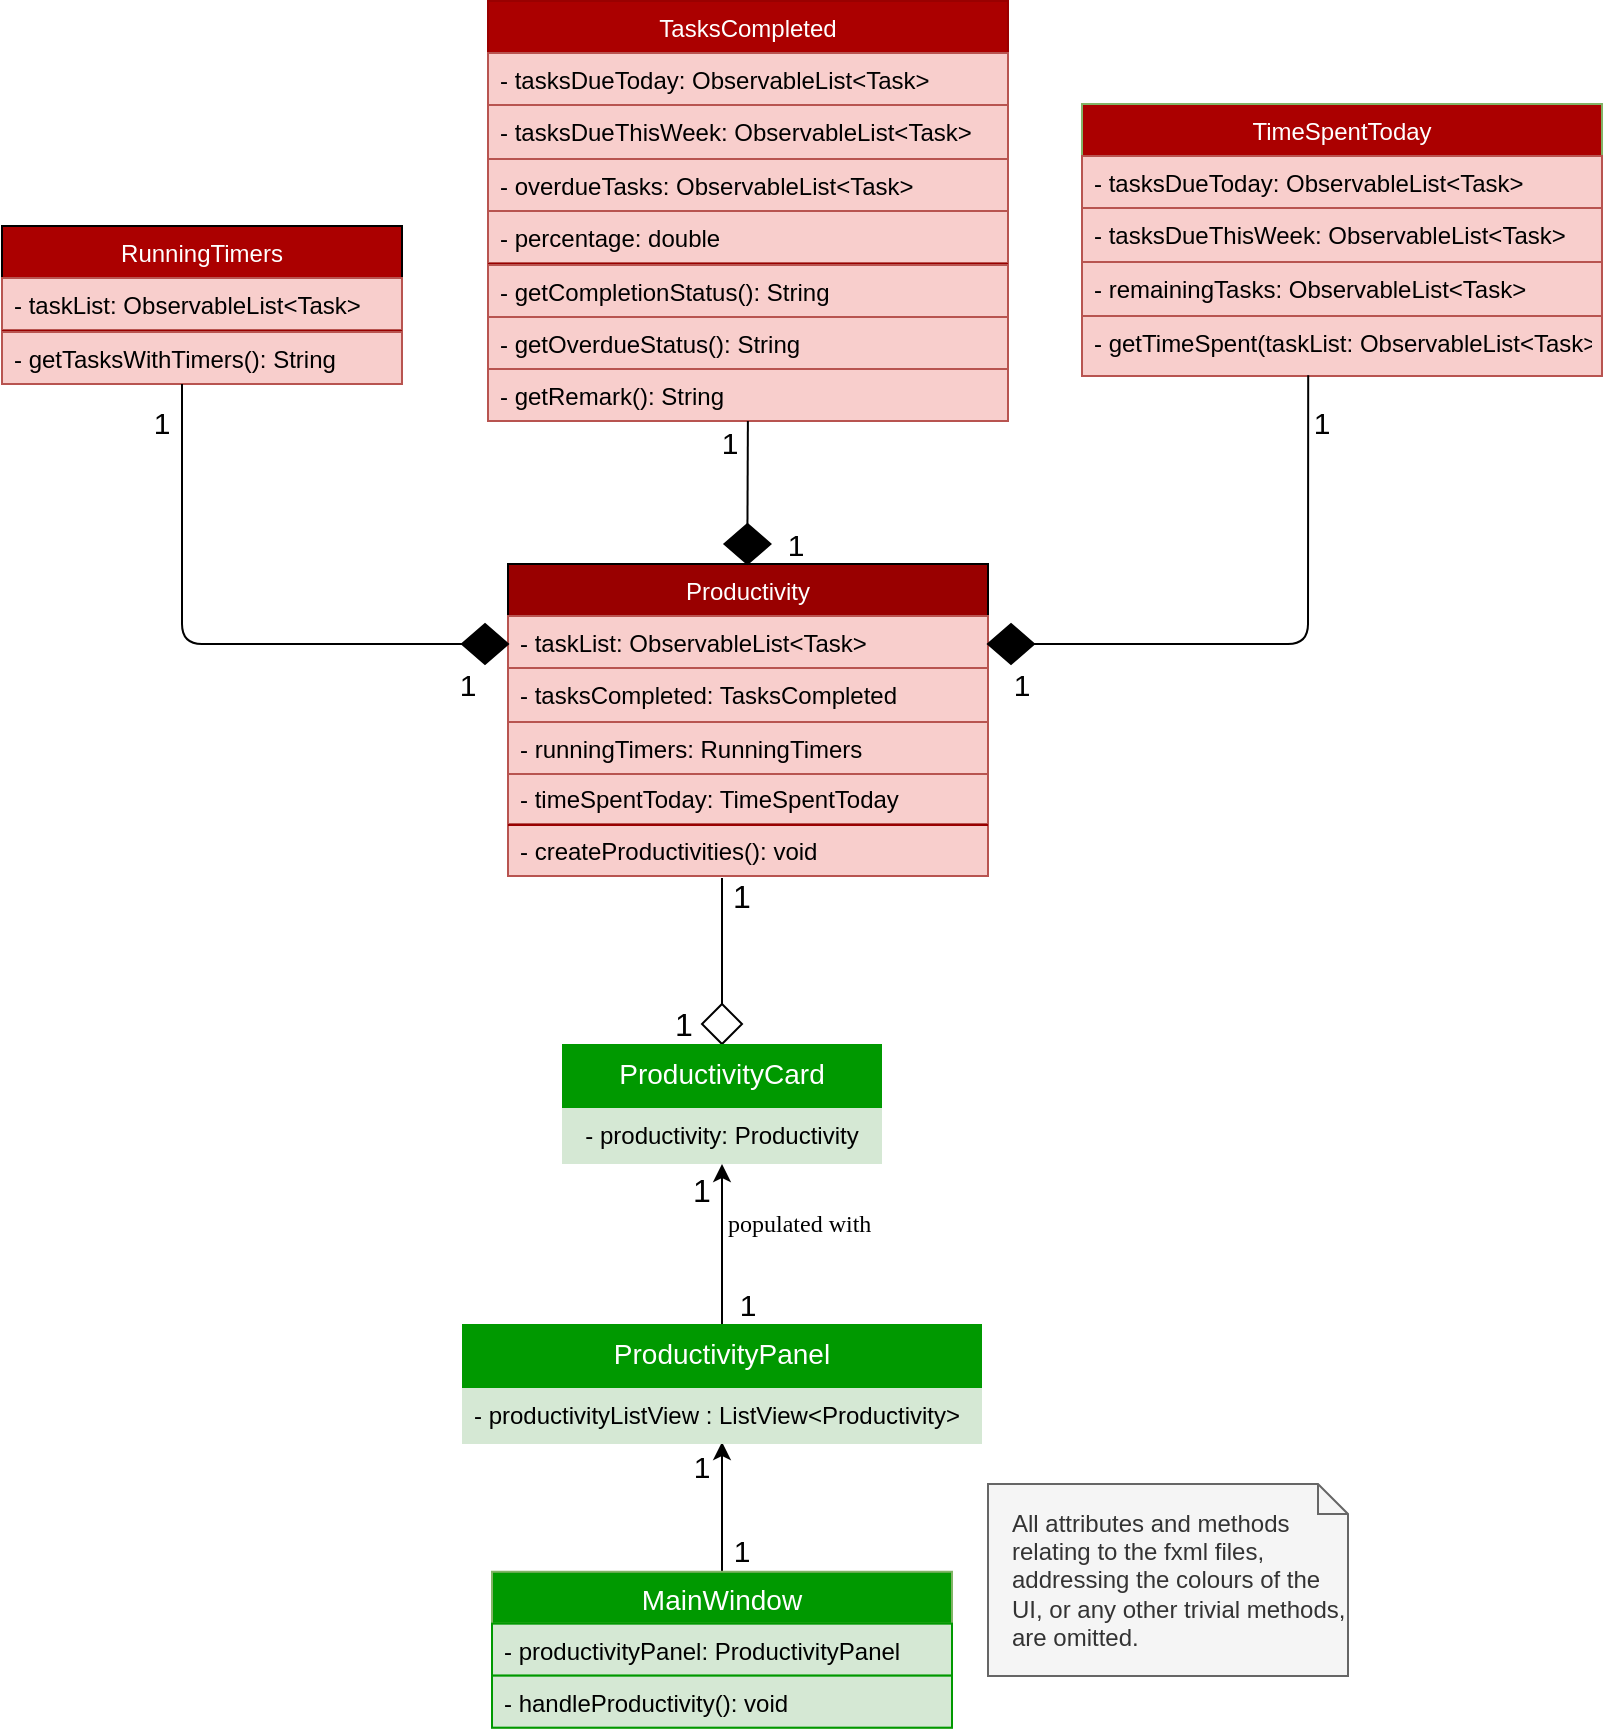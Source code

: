 <mxfile version="12.9.10" type="device"><diagram id="C5RBs43oDa-KdzZeNtuy" name="Page-1"><mxGraphModel dx="1165" dy="457" grid="1" gridSize="10" guides="1" tooltips="1" connect="1" arrows="1" fold="1" page="1" pageScale="1" pageWidth="827" pageHeight="1169" math="0" shadow="0"><root><mxCell id="WIyWlLk6GJQsqaUBKTNV-0"/><mxCell id="WIyWlLk6GJQsqaUBKTNV-1" parent="WIyWlLk6GJQsqaUBKTNV-0"/><mxCell id="N3r-nHPC7QlfrCp580zx-54" value="- timeSpentToday: TimeSpentToday" style="text;strokeColor=#b85450;fillColor=#f8cecc;align=left;verticalAlign=top;spacingLeft=4;spacingRight=4;overflow=hidden;rotatable=0;points=[[0,0.5],[1,0.5]];portConstraint=eastwest;labelBackgroundColor=none;" parent="WIyWlLk6GJQsqaUBKTNV-1" vertex="1"><mxGeometry x="373" y="404" width="240" height="26" as="geometry"/></mxCell><mxCell id="N3r-nHPC7QlfrCp580zx-55" value="TimeSpentToday" style="swimlane;fontStyle=0;align=center;verticalAlign=top;childLayout=stackLayout;horizontal=1;startSize=26;horizontalStack=0;resizeParent=1;resizeParentMax=0;resizeLast=0;collapsible=1;marginBottom=0;labelBackgroundColor=none;fillColor=#AB0000;strokeColor=#82b366;fontColor=#FFFFFF;" parent="WIyWlLk6GJQsqaUBKTNV-1" vertex="1"><mxGeometry x="660" y="70" width="260" height="107" as="geometry"><mxRectangle x="280" y="40" width="100" height="26" as="alternateBounds"/></mxGeometry></mxCell><mxCell id="N3r-nHPC7QlfrCp580zx-56" value="- tasksDueToday: ObservableList&lt;Task&gt;" style="text;strokeColor=#b85450;fillColor=#f8cecc;align=left;verticalAlign=top;spacingLeft=4;spacingRight=4;overflow=hidden;rotatable=0;points=[[0,0.5],[1,0.5]];portConstraint=eastwest;labelBackgroundColor=none;" parent="N3r-nHPC7QlfrCp580zx-55" vertex="1"><mxGeometry y="26" width="260" height="26" as="geometry"/></mxCell><mxCell id="N3r-nHPC7QlfrCp580zx-57" value="- tasksDueThisWeek: ObservableList&lt;Task&gt;" style="text;strokeColor=#b85450;fillColor=#f8cecc;align=left;verticalAlign=top;spacingLeft=4;spacingRight=4;overflow=hidden;rotatable=0;points=[[0,0.5],[1,0.5]];portConstraint=eastwest;labelBackgroundColor=none;" parent="N3r-nHPC7QlfrCp580zx-55" vertex="1"><mxGeometry y="52" width="260" height="27" as="geometry"/></mxCell><mxCell id="N3r-nHPC7QlfrCp580zx-58" value="- remainingTasks: ObservableList&lt;Task&gt;" style="text;strokeColor=#b85450;fillColor=#f8cecc;align=left;verticalAlign=top;spacingLeft=4;spacingRight=4;overflow=hidden;rotatable=0;points=[[0,0.5],[1,0.5]];portConstraint=eastwest;labelBackgroundColor=none;" parent="N3r-nHPC7QlfrCp580zx-55" vertex="1"><mxGeometry y="79" width="260" height="27" as="geometry"/></mxCell><mxCell id="N3r-nHPC7QlfrCp580zx-59" value="" style="line;strokeWidth=1;fillColor=#f8cecc;align=left;verticalAlign=middle;spacingTop=-1;spacingLeft=3;spacingRight=3;rotatable=0;labelPosition=right;points=[];portConstraint=eastwest;labelBackgroundColor=none;strokeColor=#b85450;" parent="N3r-nHPC7QlfrCp580zx-55" vertex="1"><mxGeometry y="106" width="260" height="1" as="geometry"/></mxCell><mxCell id="N3r-nHPC7QlfrCp580zx-60" value="- getTimeSpent(taskList: ObservableList&lt;Task&gt;" style="text;strokeColor=#b85450;fillColor=#f8cecc;align=left;verticalAlign=top;spacingLeft=4;spacingRight=4;overflow=hidden;rotatable=0;points=[[0,0.5],[1,0.5]];portConstraint=eastwest;labelBackgroundColor=none;" parent="WIyWlLk6GJQsqaUBKTNV-1" vertex="1"><mxGeometry x="660" y="176" width="260" height="30" as="geometry"/></mxCell><mxCell id="N3r-nHPC7QlfrCp580zx-61" value="RunningTimers" style="swimlane;fontStyle=0;align=center;verticalAlign=top;childLayout=stackLayout;horizontal=1;startSize=26;horizontalStack=0;resizeParent=1;resizeParentMax=0;resizeLast=0;collapsible=1;marginBottom=0;labelBackgroundColor=none;fillColor=#AB0000;fontColor=#FFFFFF;" parent="WIyWlLk6GJQsqaUBKTNV-1" vertex="1"><mxGeometry x="120" y="131" width="200" height="79" as="geometry"><mxRectangle x="280" y="40" width="100" height="26" as="alternateBounds"/></mxGeometry></mxCell><mxCell id="N3r-nHPC7QlfrCp580zx-62" value="- taskList: ObservableList&lt;Task&gt;" style="text;strokeColor=#b85450;fillColor=#f8cecc;align=left;verticalAlign=top;spacingLeft=4;spacingRight=4;overflow=hidden;rotatable=0;points=[[0,0.5],[1,0.5]];portConstraint=eastwest;labelBackgroundColor=none;" parent="N3r-nHPC7QlfrCp580zx-61" vertex="1"><mxGeometry y="26" width="200" height="26" as="geometry"/></mxCell><mxCell id="N3r-nHPC7QlfrCp580zx-63" value="" style="line;strokeWidth=1;fillColor=none;align=left;verticalAlign=middle;spacingTop=-1;spacingLeft=3;spacingRight=3;rotatable=0;labelPosition=right;points=[];portConstraint=eastwest;labelBackgroundColor=none;strokeColor=#990000;fontColor=#990000;" parent="N3r-nHPC7QlfrCp580zx-61" vertex="1"><mxGeometry y="52" width="200" height="1" as="geometry"/></mxCell><mxCell id="N3r-nHPC7QlfrCp580zx-64" value="- getTasksWithTimers(): String" style="text;strokeColor=#b85450;fillColor=#f8cecc;align=left;verticalAlign=top;spacingLeft=4;spacingRight=4;overflow=hidden;rotatable=0;points=[[0,0.5],[1,0.5]];portConstraint=eastwest;labelBackgroundColor=none;" parent="N3r-nHPC7QlfrCp580zx-61" vertex="1"><mxGeometry y="53" width="200" height="26" as="geometry"/></mxCell><mxCell id="N3r-nHPC7QlfrCp580zx-65" value="- createProductivities(): void" style="text;strokeColor=#b85450;fillColor=#f8cecc;align=left;verticalAlign=top;spacingLeft=4;spacingRight=4;overflow=hidden;rotatable=0;points=[[0,0.5],[1,0.5]];portConstraint=eastwest;labelBackgroundColor=none;" parent="WIyWlLk6GJQsqaUBKTNV-1" vertex="1"><mxGeometry x="373" y="430" width="240" height="26" as="geometry"/></mxCell><mxCell id="N3r-nHPC7QlfrCp580zx-66" value="" style="line;strokeWidth=1;fillColor=none;align=left;verticalAlign=middle;spacingTop=-1;spacingLeft=3;spacingRight=3;rotatable=0;labelPosition=right;points=[];portConstraint=eastwest;labelBackgroundColor=none;strokeColor=#990000;fontColor=#990000;" parent="WIyWlLk6GJQsqaUBKTNV-1" vertex="1"><mxGeometry x="373" y="430" width="240" height="1" as="geometry"/></mxCell><mxCell id="N3r-nHPC7QlfrCp580zx-67" value="Productivity" style="swimlane;fontStyle=0;align=center;verticalAlign=top;childLayout=stackLayout;horizontal=1;startSize=26;horizontalStack=0;resizeParent=1;resizeParentMax=0;resizeLast=0;collapsible=1;marginBottom=0;labelBackgroundColor=none;fillColor=#990000;fontColor=#FFFFFF;" parent="WIyWlLk6GJQsqaUBKTNV-1" vertex="1"><mxGeometry x="373" y="300" width="240" height="105" as="geometry"><mxRectangle x="280" y="40" width="100" height="26" as="alternateBounds"/></mxGeometry></mxCell><mxCell id="N3r-nHPC7QlfrCp580zx-68" value="- taskList: ObservableList&lt;Task&gt;" style="text;strokeColor=#b85450;fillColor=#f8cecc;align=left;verticalAlign=top;spacingLeft=4;spacingRight=4;overflow=hidden;rotatable=0;points=[[0,0.5],[1,0.5]];portConstraint=eastwest;labelBackgroundColor=none;" parent="N3r-nHPC7QlfrCp580zx-67" vertex="1"><mxGeometry y="26" width="240" height="26" as="geometry"/></mxCell><mxCell id="N3r-nHPC7QlfrCp580zx-69" value="- tasksCompleted: TasksCompleted" style="text;strokeColor=#b85450;fillColor=#f8cecc;align=left;verticalAlign=top;spacingLeft=4;spacingRight=4;overflow=hidden;rotatable=0;points=[[0,0.5],[1,0.5]];portConstraint=eastwest;labelBackgroundColor=none;" parent="N3r-nHPC7QlfrCp580zx-67" vertex="1"><mxGeometry y="52" width="240" height="27" as="geometry"/></mxCell><mxCell id="N3r-nHPC7QlfrCp580zx-70" value="- runningTimers: RunningTimers" style="text;strokeColor=#b85450;fillColor=#f8cecc;align=left;verticalAlign=top;spacingLeft=4;spacingRight=4;overflow=hidden;rotatable=0;points=[[0,0.5],[1,0.5]];portConstraint=eastwest;labelBackgroundColor=none;" parent="N3r-nHPC7QlfrCp580zx-67" vertex="1"><mxGeometry y="79" width="240" height="26" as="geometry"/></mxCell><mxCell id="N3r-nHPC7QlfrCp580zx-71" value="1" style="resizable=0;html=1;align=left;verticalAlign=bottom;labelBackgroundColor=none;fontSize=10;" parent="WIyWlLk6GJQsqaUBKTNV-1" connectable="0" vertex="1"><mxGeometry x="503" y="218.5" as="geometry"><mxPoint x="-36" y="8" as="offset"/></mxGeometry></mxCell><mxCell id="N3r-nHPC7QlfrCp580zx-72" value="TasksCompleted" style="swimlane;fontStyle=0;align=center;verticalAlign=top;childLayout=stackLayout;horizontal=1;startSize=26;horizontalStack=0;resizeParent=1;resizeParentMax=0;resizeLast=0;collapsible=1;marginBottom=0;labelBackgroundColor=none;fillColor=#AB0000;strokeColor=#990000;fontColor=#FFFFFF;" parent="WIyWlLk6GJQsqaUBKTNV-1" vertex="1"><mxGeometry x="363" y="18.5" width="260" height="210" as="geometry"><mxRectangle x="280" y="40" width="100" height="26" as="alternateBounds"/></mxGeometry></mxCell><mxCell id="N3r-nHPC7QlfrCp580zx-73" value="- tasksDueToday: ObservableList&lt;Task&gt;" style="text;strokeColor=#b85450;fillColor=#f8cecc;align=left;verticalAlign=top;spacingLeft=4;spacingRight=4;overflow=hidden;rotatable=0;points=[[0,0.5],[1,0.5]];portConstraint=eastwest;labelBackgroundColor=none;" parent="N3r-nHPC7QlfrCp580zx-72" vertex="1"><mxGeometry y="26" width="260" height="26" as="geometry"/></mxCell><mxCell id="N3r-nHPC7QlfrCp580zx-74" value="- tasksDueThisWeek: ObservableList&lt;Task&gt;" style="text;strokeColor=#b85450;fillColor=#f8cecc;align=left;verticalAlign=top;spacingLeft=4;spacingRight=4;overflow=hidden;rotatable=0;points=[[0,0.5],[1,0.5]];portConstraint=eastwest;labelBackgroundColor=none;" parent="N3r-nHPC7QlfrCp580zx-72" vertex="1"><mxGeometry y="52" width="260" height="27" as="geometry"/></mxCell><mxCell id="N3r-nHPC7QlfrCp580zx-75" value="- overdueTasks: ObservableList&lt;Task&gt;" style="text;strokeColor=#b85450;fillColor=#f8cecc;align=left;verticalAlign=top;spacingLeft=4;spacingRight=4;overflow=hidden;rotatable=0;points=[[0,0.5],[1,0.5]];portConstraint=eastwest;labelBackgroundColor=none;" parent="N3r-nHPC7QlfrCp580zx-72" vertex="1"><mxGeometry y="79" width="260" height="26" as="geometry"/></mxCell><mxCell id="N3r-nHPC7QlfrCp580zx-76" value="- percentage: double" style="text;strokeColor=#b85450;fillColor=#f8cecc;align=left;verticalAlign=top;spacingLeft=4;spacingRight=4;overflow=hidden;rotatable=0;points=[[0,0.5],[1,0.5]];portConstraint=eastwest;labelBackgroundColor=none;" parent="N3r-nHPC7QlfrCp580zx-72" vertex="1"><mxGeometry y="105" width="260" height="26" as="geometry"/></mxCell><mxCell id="N3r-nHPC7QlfrCp580zx-77" value="" style="line;strokeWidth=1;fillColor=none;align=left;verticalAlign=middle;spacingTop=-1;spacingLeft=3;spacingRight=3;rotatable=0;labelPosition=right;points=[];portConstraint=eastwest;labelBackgroundColor=none;strokeColor=#990000;fontColor=#990000;" parent="N3r-nHPC7QlfrCp580zx-72" vertex="1"><mxGeometry y="131" width="260" height="1" as="geometry"/></mxCell><mxCell id="N3r-nHPC7QlfrCp580zx-78" value="- getCompletionStatus(): String" style="text;strokeColor=#b85450;fillColor=#f8cecc;align=left;verticalAlign=top;spacingLeft=4;spacingRight=4;overflow=hidden;rotatable=0;points=[[0,0.5],[1,0.5]];portConstraint=eastwest;labelBackgroundColor=none;" parent="N3r-nHPC7QlfrCp580zx-72" vertex="1"><mxGeometry y="132" width="260" height="26" as="geometry"/></mxCell><mxCell id="N3r-nHPC7QlfrCp580zx-79" value="- getOverdueStatus(): String" style="text;strokeColor=#b85450;fillColor=#f8cecc;align=left;verticalAlign=top;spacingLeft=4;spacingRight=4;overflow=hidden;rotatable=0;points=[[0,0.5],[1,0.5]];portConstraint=eastwest;labelBackgroundColor=none;" parent="N3r-nHPC7QlfrCp580zx-72" vertex="1"><mxGeometry y="158" width="260" height="26" as="geometry"/></mxCell><mxCell id="N3r-nHPC7QlfrCp580zx-80" value="- getRemark(): String" style="text;strokeColor=#b85450;fillColor=#f8cecc;align=left;verticalAlign=top;spacingLeft=4;spacingRight=4;overflow=hidden;rotatable=0;points=[[0,0.5],[1,0.5]];portConstraint=eastwest;labelBackgroundColor=none;" parent="N3r-nHPC7QlfrCp580zx-72" vertex="1"><mxGeometry y="184" width="260" height="26" as="geometry"/></mxCell><mxCell id="N3r-nHPC7QlfrCp580zx-81" value="&lt;div&gt;All attributes and methods relating to the fxml files, addressing the colours of the UI, or any other trivial methods, are omitted.&lt;/div&gt;" style="shape=note;size=15;align=left;spacingLeft=10;html=1;whiteSpace=wrap;fillColor=#f5f5f5;strokeColor=#666666;fontColor=#333333;" parent="WIyWlLk6GJQsqaUBKTNV-1" vertex="1"><mxGeometry x="613" y="760" width="180" height="96" as="geometry"/></mxCell><mxCell id="N3r-nHPC7QlfrCp580zx-82" value="" style="rhombus;whiteSpace=wrap;html=1;" parent="WIyWlLk6GJQsqaUBKTNV-1" vertex="1"><mxGeometry x="470" y="520" width="20" height="20" as="geometry"/></mxCell><mxCell id="N3r-nHPC7QlfrCp580zx-83" style="edgeStyle=orthogonalEdgeStyle;rounded=0;orthogonalLoop=1;jettySize=auto;html=1;entryX=0.5;entryY=1;entryDx=0;entryDy=0;" parent="WIyWlLk6GJQsqaUBKTNV-1" source="N3r-nHPC7QlfrCp580zx-103" target="N3r-nHPC7QlfrCp580zx-96" edge="1"><mxGeometry relative="1" as="geometry"/></mxCell><mxCell id="N3r-nHPC7QlfrCp580zx-84" value="" style="shape=image;html=1;verticalAlign=top;verticalLabelPosition=bottom;labelBackgroundColor=#ffffff;imageAspect=0;aspect=fixed;image=https://cdn4.iconfinder.com/data/icons/ionicons/512/icon-arrow-right-b-128.png;rounded=1;shadow=0;rotation=90;direction=west;" parent="WIyWlLk6GJQsqaUBKTNV-1" vertex="1"><mxGeometry x="558.004" y="622.78" width="17.222" height="17.222" as="geometry"/></mxCell><mxCell id="N3r-nHPC7QlfrCp580zx-85" value="&lt;font style=&quot;font-size: 16px&quot;&gt;1&lt;/font&gt;" style="text;html=1;strokeColor=none;fillColor=none;align=center;verticalAlign=middle;whiteSpace=wrap;rounded=0;" parent="WIyWlLk6GJQsqaUBKTNV-1" vertex="1"><mxGeometry x="450" y="602.78" width="40" height="20" as="geometry"/></mxCell><mxCell id="N3r-nHPC7QlfrCp580zx-86" value="&lt;font style=&quot;font-size: 15px&quot;&gt;1&lt;/font&gt;" style="text;html=1;strokeColor=none;fillColor=none;align=center;verticalAlign=middle;whiteSpace=wrap;rounded=0;" parent="WIyWlLk6GJQsqaUBKTNV-1" vertex="1"><mxGeometry x="473" y="660" width="40" height="20" as="geometry"/></mxCell><mxCell id="N3r-nHPC7QlfrCp580zx-87" value="" style="endArrow=classic;html=1;fontSize=14;fontColor=#FFFFFF;" parent="WIyWlLk6GJQsqaUBKTNV-1" edge="1"><mxGeometry width="50" height="50" relative="1" as="geometry"><mxPoint x="480" y="804" as="sourcePoint"/><mxPoint x="480" y="739" as="targetPoint"/><Array as="points"/></mxGeometry></mxCell><mxCell id="N3r-nHPC7QlfrCp580zx-88" value="&lt;div align=&quot;left&quot;&gt;&lt;p&gt;&lt;font face=&quot;Times New Roman&quot;&gt;populated with&lt;/font&gt;&lt;/p&gt;&lt;/div&gt;" style="text;html=1;align=left;verticalAlign=middle;whiteSpace=wrap;rounded=0;shadow=0;" parent="WIyWlLk6GJQsqaUBKTNV-1" vertex="1"><mxGeometry x="481.23" y="620" width="80" height="20" as="geometry"/></mxCell><mxCell id="N3r-nHPC7QlfrCp580zx-89" value="&lt;font style=&quot;font-size: 15px&quot;&gt;1&lt;/font&gt;" style="text;html=1;strokeColor=none;fillColor=none;align=center;verticalAlign=middle;whiteSpace=wrap;rounded=0;" parent="WIyWlLk6GJQsqaUBKTNV-1" vertex="1"><mxGeometry x="180" y="218.5" width="40" height="20" as="geometry"/></mxCell><mxCell id="N3r-nHPC7QlfrCp580zx-90" value="&lt;font style=&quot;font-size: 15px&quot;&gt;1&lt;/font&gt;" style="text;html=1;strokeColor=none;fillColor=none;align=center;verticalAlign=middle;whiteSpace=wrap;rounded=0;" parent="WIyWlLk6GJQsqaUBKTNV-1" vertex="1"><mxGeometry x="464.23" y="228.5" width="40" height="20" as="geometry"/></mxCell><mxCell id="N3r-nHPC7QlfrCp580zx-91" value="&lt;font style=&quot;font-size: 15px&quot;&gt;1&lt;/font&gt;" style="text;html=1;strokeColor=none;fillColor=none;align=center;verticalAlign=middle;whiteSpace=wrap;rounded=0;" parent="WIyWlLk6GJQsqaUBKTNV-1" vertex="1"><mxGeometry x="760" y="218.5" width="40" height="20" as="geometry"/></mxCell><mxCell id="N3r-nHPC7QlfrCp580zx-92" value="&lt;font style=&quot;font-size: 15px&quot;&gt;1&lt;/font&gt;" style="text;html=1;strokeColor=none;fillColor=none;align=center;verticalAlign=middle;whiteSpace=wrap;rounded=0;" parent="WIyWlLk6GJQsqaUBKTNV-1" vertex="1"><mxGeometry x="333" y="350" width="40" height="20" as="geometry"/></mxCell><mxCell id="N3r-nHPC7QlfrCp580zx-93" value="&lt;font style=&quot;font-size: 15px&quot;&gt;1&lt;/font&gt;" style="text;html=1;strokeColor=none;fillColor=none;align=center;verticalAlign=middle;whiteSpace=wrap;rounded=0;" parent="WIyWlLk6GJQsqaUBKTNV-1" vertex="1"><mxGeometry x="497.23" y="280" width="40" height="20" as="geometry"/></mxCell><mxCell id="N3r-nHPC7QlfrCp580zx-94" value="&lt;font style=&quot;font-size: 15px&quot;&gt;1&lt;/font&gt;" style="text;html=1;strokeColor=none;fillColor=none;align=center;verticalAlign=middle;whiteSpace=wrap;rounded=0;" parent="WIyWlLk6GJQsqaUBKTNV-1" vertex="1"><mxGeometry x="610" y="350" width="40" height="20" as="geometry"/></mxCell><mxCell id="N3r-nHPC7QlfrCp580zx-95" value="" style="endArrow=none;html=1;exitX=0.5;exitY=0;exitDx=0;exitDy=0;" parent="WIyWlLk6GJQsqaUBKTNV-1" source="N3r-nHPC7QlfrCp580zx-82" edge="1"><mxGeometry width="50" height="50" relative="1" as="geometry"><mxPoint x="500" y="550" as="sourcePoint"/><mxPoint x="480" y="457" as="targetPoint"/></mxGeometry></mxCell><mxCell id="N3r-nHPC7QlfrCp580zx-96" value="ProductivityCard" style="swimlane;fontStyle=0;align=center;verticalAlign=top;childLayout=stackLayout;horizontal=1;startSize=32;horizontalStack=0;resizeParent=1;resizeLast=0;collapsible=1;marginBottom=0;rounded=0;shadow=0;strokeWidth=1;fillColor=#009900;strokeColor=none;fontColor=#ffffff;swimlaneFillColor=#D5E8D4;fontSize=14;" parent="WIyWlLk6GJQsqaUBKTNV-1" vertex="1"><mxGeometry x="400" y="540" width="160" height="60" as="geometry"><mxRectangle x="505" y="280" width="160" height="26" as="alternateBounds"/></mxGeometry></mxCell><mxCell id="N3r-nHPC7QlfrCp580zx-108" value="- productivity: Productivity" style="text;html=1;strokeColor=none;fillColor=none;align=center;verticalAlign=middle;whiteSpace=wrap;rounded=0;" parent="N3r-nHPC7QlfrCp580zx-96" vertex="1"><mxGeometry y="32" width="160" height="28" as="geometry"/></mxCell><mxCell id="N3r-nHPC7QlfrCp580zx-97" value="" style="rhombus;whiteSpace=wrap;html=1;fillColor=#000000;" parent="WIyWlLk6GJQsqaUBKTNV-1" vertex="1"><mxGeometry x="350" y="330" width="23" height="20" as="geometry"/></mxCell><mxCell id="N3r-nHPC7QlfrCp580zx-98" value="" style="rhombus;whiteSpace=wrap;html=1;fillColor=#000000;" parent="WIyWlLk6GJQsqaUBKTNV-1" vertex="1"><mxGeometry x="613" y="330" width="23" height="20" as="geometry"/></mxCell><mxCell id="N3r-nHPC7QlfrCp580zx-99" value="" style="rhombus;whiteSpace=wrap;html=1;fillColor=#000000;" parent="WIyWlLk6GJQsqaUBKTNV-1" vertex="1"><mxGeometry x="481.23" y="280" width="23" height="20" as="geometry"/></mxCell><mxCell id="N3r-nHPC7QlfrCp580zx-100" value="" style="endArrow=none;html=1;entryX=0.45;entryY=1;entryDx=0;entryDy=0;exitX=0;exitY=0.5;exitDx=0;exitDy=0;entryPerimeter=0;" parent="WIyWlLk6GJQsqaUBKTNV-1" source="N3r-nHPC7QlfrCp580zx-97" target="N3r-nHPC7QlfrCp580zx-64" edge="1"><mxGeometry width="50" height="50" relative="1" as="geometry"><mxPoint x="500" y="360" as="sourcePoint"/><mxPoint x="550" y="310" as="targetPoint"/><Array as="points"><mxPoint x="210" y="340"/></Array></mxGeometry></mxCell><mxCell id="N3r-nHPC7QlfrCp580zx-101" value="" style="endArrow=none;html=1;entryX=0.435;entryY=0.989;entryDx=0;entryDy=0;entryPerimeter=0;exitX=1;exitY=0.5;exitDx=0;exitDy=0;" parent="WIyWlLk6GJQsqaUBKTNV-1" source="N3r-nHPC7QlfrCp580zx-98" target="N3r-nHPC7QlfrCp580zx-60" edge="1"><mxGeometry width="50" height="50" relative="1" as="geometry"><mxPoint x="500" y="360" as="sourcePoint"/><mxPoint x="550" y="310" as="targetPoint"/><Array as="points"><mxPoint x="773" y="340"/></Array></mxGeometry></mxCell><mxCell id="N3r-nHPC7QlfrCp580zx-102" value="" style="endArrow=none;html=1;exitX=0.5;exitY=0;exitDx=0;exitDy=0;" parent="WIyWlLk6GJQsqaUBKTNV-1" source="N3r-nHPC7QlfrCp580zx-99" target="N3r-nHPC7QlfrCp580zx-80" edge="1"><mxGeometry width="50" height="50" relative="1" as="geometry"><mxPoint x="500" y="240" as="sourcePoint"/><mxPoint x="484" y="228" as="targetPoint"/></mxGeometry></mxCell><mxCell id="N3r-nHPC7QlfrCp580zx-103" value="ProductivityPanel" style="swimlane;fontStyle=0;align=center;verticalAlign=top;childLayout=stackLayout;horizontal=1;startSize=32;horizontalStack=0;resizeParent=1;resizeLast=0;collapsible=1;marginBottom=0;rounded=0;shadow=0;strokeWidth=1;fillColor=#009900;strokeColor=none;fontColor=#ffffff;swimlaneFillColor=#D5E8D4;fontSize=14;" parent="WIyWlLk6GJQsqaUBKTNV-1" vertex="1"><mxGeometry x="350" y="680" width="260" height="60" as="geometry"><mxRectangle x="505" y="280" width="160" height="26" as="alternateBounds"/></mxGeometry></mxCell><mxCell id="N3r-nHPC7QlfrCp580zx-104" value="- productivityListView : ListView&lt;Productivity&gt;" style="text;align=left;verticalAlign=top;spacingLeft=4;spacingRight=4;overflow=hidden;rotatable=0;points=[[0,0.5],[1,0.5]];portConstraint=eastwest;rounded=0;shadow=0;html=0;fillColor=#d5e8d4;strokeColor=none;" parent="N3r-nHPC7QlfrCp580zx-103" vertex="1"><mxGeometry y="32" width="260" height="26" as="geometry"/></mxCell><mxCell id="N3r-nHPC7QlfrCp580zx-105" value="MainWindow" style="swimlane;fontStyle=0;childLayout=stackLayout;horizontal=1;startSize=26;fillColor=#009900;horizontalStack=0;resizeParent=1;resizeParentMax=0;resizeLast=0;collapsible=1;marginBottom=0;strokeColor=#82b366;fontColor=#FFFFFF;fontSize=14;" parent="WIyWlLk6GJQsqaUBKTNV-1" vertex="1"><mxGeometry x="365" y="803.83" width="230" height="78" as="geometry"/></mxCell><mxCell id="N3r-nHPC7QlfrCp580zx-106" value="- productivityPanel: ProductivityPanel" style="text;strokeColor=#009900;fillColor=#d5e8d4;align=left;verticalAlign=top;spacingLeft=4;spacingRight=4;overflow=hidden;rotatable=0;points=[[0,0.5],[1,0.5]];portConstraint=eastwest;" parent="N3r-nHPC7QlfrCp580zx-105" vertex="1"><mxGeometry y="26" width="230" height="26" as="geometry"/></mxCell><mxCell id="N3r-nHPC7QlfrCp580zx-107" value="- handleProductivity(): void" style="text;strokeColor=#009900;fillColor=#d5e8d4;align=left;verticalAlign=top;spacingLeft=4;spacingRight=4;overflow=hidden;rotatable=0;points=[[0,0.5],[1,0.5]];portConstraint=eastwest;" parent="N3r-nHPC7QlfrCp580zx-105" vertex="1"><mxGeometry y="52" width="230" height="26" as="geometry"/></mxCell><mxCell id="sopUg-2d_fpVh2N21G65-0" value="&lt;font style=&quot;font-size: 15px&quot;&gt;1&lt;/font&gt;" style="text;html=1;strokeColor=none;fillColor=none;align=center;verticalAlign=middle;whiteSpace=wrap;rounded=0;" vertex="1" parent="WIyWlLk6GJQsqaUBKTNV-1"><mxGeometry x="470" y="782.83" width="40" height="20" as="geometry"/></mxCell><mxCell id="sopUg-2d_fpVh2N21G65-1" value="&lt;font style=&quot;font-size: 15px&quot;&gt;1&lt;/font&gt;" style="text;html=1;strokeColor=none;fillColor=none;align=center;verticalAlign=middle;whiteSpace=wrap;rounded=0;" vertex="1" parent="WIyWlLk6GJQsqaUBKTNV-1"><mxGeometry x="450" y="741" width="40" height="20" as="geometry"/></mxCell><mxCell id="sopUg-2d_fpVh2N21G65-4" value="&lt;font style=&quot;font-size: 16px&quot;&gt;1&lt;/font&gt;" style="text;html=1;strokeColor=none;fillColor=none;align=center;verticalAlign=middle;whiteSpace=wrap;rounded=0;" vertex="1" parent="WIyWlLk6GJQsqaUBKTNV-1"><mxGeometry x="470" y="456" width="40" height="20" as="geometry"/></mxCell><mxCell id="sopUg-2d_fpVh2N21G65-5" value="&lt;font style=&quot;font-size: 16px&quot;&gt;1&lt;/font&gt;" style="text;html=1;strokeColor=none;fillColor=none;align=center;verticalAlign=middle;whiteSpace=wrap;rounded=0;" vertex="1" parent="WIyWlLk6GJQsqaUBKTNV-1"><mxGeometry x="441.23" y="520" width="40" height="20" as="geometry"/></mxCell></root></mxGraphModel></diagram></mxfile>
